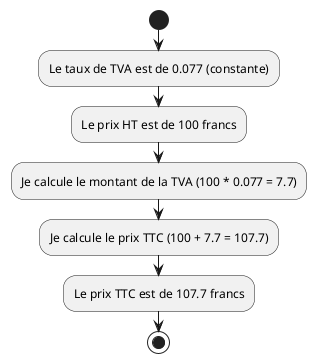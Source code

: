 @startuml
start
:Le taux de TVA est de 0.077 (constante);
:Le prix HT est de 100 francs;
:Je calcule le montant de la TVA (100 * 0.077 = 7.7);
:Je calcule le prix TTC (100 + 7.7 = 107.7);
:Le prix TTC est de 107.7 francs;
stop
@enduml
